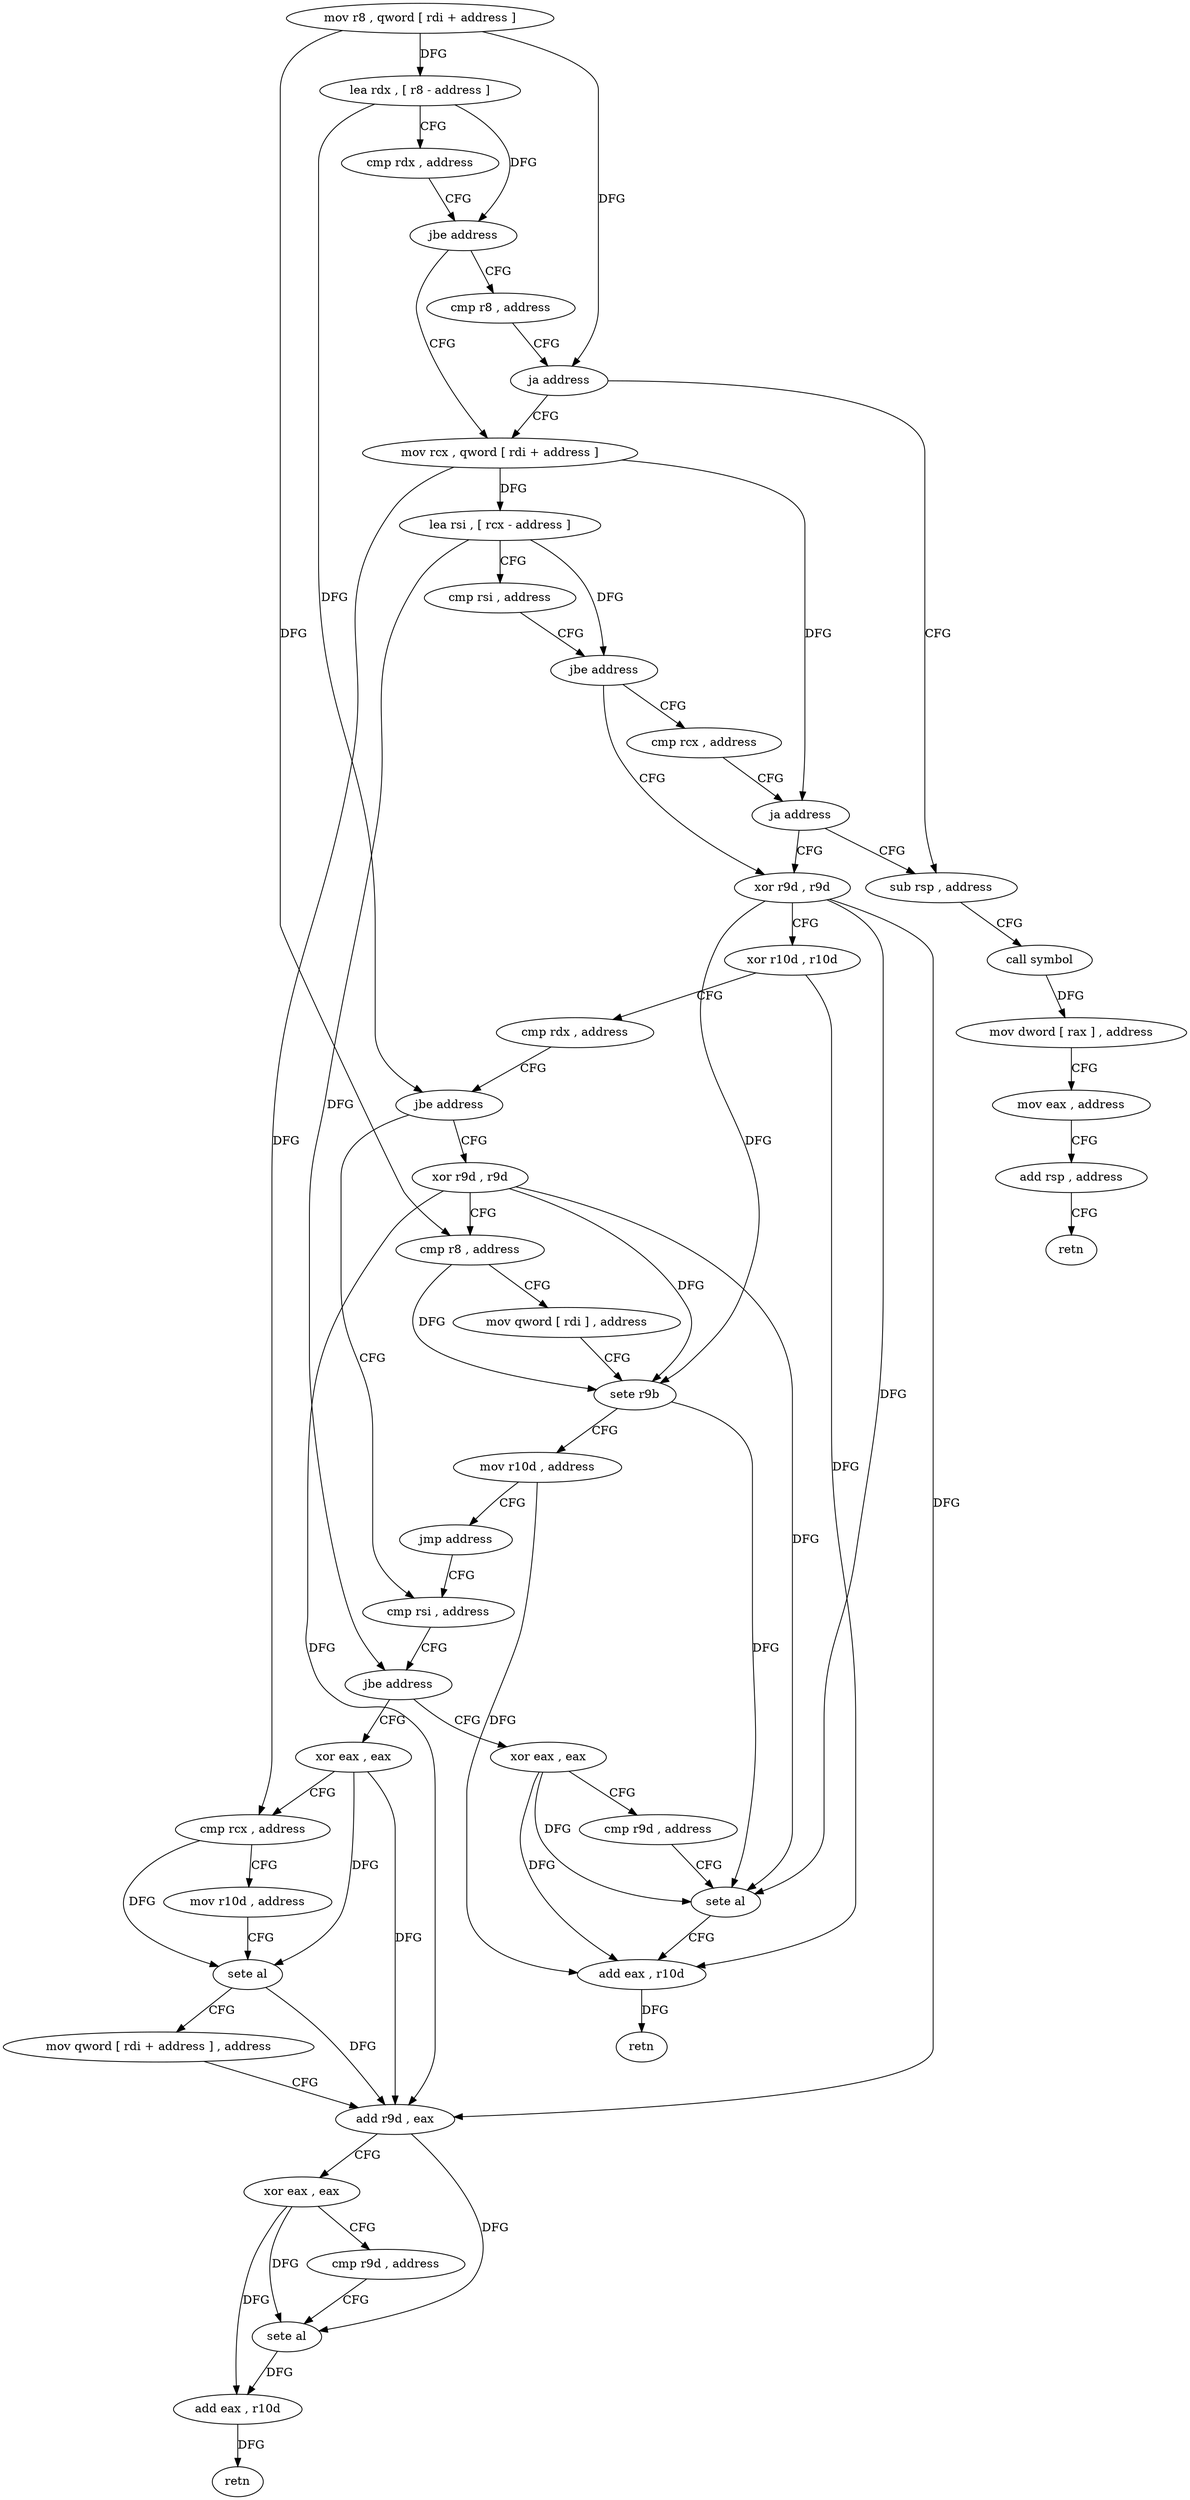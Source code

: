 digraph "func" {
"4290368" [label = "mov r8 , qword [ rdi + address ]" ]
"4290372" [label = "lea rdx , [ r8 - address ]" ]
"4290379" [label = "cmp rdx , address" ]
"4290383" [label = "jbe address" ]
"4290398" [label = "mov rcx , qword [ rdi + address ]" ]
"4290385" [label = "cmp r8 , address" ]
"4290402" [label = "lea rsi , [ rcx - address ]" ]
"4290409" [label = "cmp rsi , address" ]
"4290413" [label = "jbe address" ]
"4290424" [label = "xor r9d , r9d" ]
"4290415" [label = "cmp rcx , address" ]
"4290392" [label = "ja address" ]
"4290544" [label = "sub rsp , address" ]
"4290427" [label = "xor r10d , r10d" ]
"4290430" [label = "cmp rdx , address" ]
"4290434" [label = "jbe address" ]
"4290512" [label = "xor r9d , r9d" ]
"4290436" [label = "cmp rsi , address" ]
"4290422" [label = "ja address" ]
"4290548" [label = "call symbol" ]
"4290553" [label = "mov dword [ rax ] , address" ]
"4290559" [label = "mov eax , address" ]
"4290564" [label = "add rsp , address" ]
"4290568" [label = "retn" ]
"4290515" [label = "cmp r8 , address" ]
"4290522" [label = "mov qword [ rdi ] , address" ]
"4290529" [label = "sete r9b" ]
"4290533" [label = "mov r10d , address" ]
"4290539" [label = "jmp address" ]
"4290440" [label = "jbe address" ]
"4290464" [label = "xor eax , eax" ]
"4290442" [label = "xor eax , eax" ]
"4290466" [label = "cmp rcx , address" ]
"4290473" [label = "mov r10d , address" ]
"4290479" [label = "sete al" ]
"4290482" [label = "mov qword [ rdi + address ] , address" ]
"4290490" [label = "add r9d , eax" ]
"4290493" [label = "xor eax , eax" ]
"4290495" [label = "cmp r9d , address" ]
"4290499" [label = "sete al" ]
"4290502" [label = "add eax , r10d" ]
"4290505" [label = "retn" ]
"4290444" [label = "cmp r9d , address" ]
"4290448" [label = "sete al" ]
"4290451" [label = "add eax , r10d" ]
"4290454" [label = "retn" ]
"4290368" -> "4290372" [ label = "DFG" ]
"4290368" -> "4290392" [ label = "DFG" ]
"4290368" -> "4290515" [ label = "DFG" ]
"4290372" -> "4290379" [ label = "CFG" ]
"4290372" -> "4290383" [ label = "DFG" ]
"4290372" -> "4290434" [ label = "DFG" ]
"4290379" -> "4290383" [ label = "CFG" ]
"4290383" -> "4290398" [ label = "CFG" ]
"4290383" -> "4290385" [ label = "CFG" ]
"4290398" -> "4290402" [ label = "DFG" ]
"4290398" -> "4290422" [ label = "DFG" ]
"4290398" -> "4290466" [ label = "DFG" ]
"4290385" -> "4290392" [ label = "CFG" ]
"4290402" -> "4290409" [ label = "CFG" ]
"4290402" -> "4290413" [ label = "DFG" ]
"4290402" -> "4290440" [ label = "DFG" ]
"4290409" -> "4290413" [ label = "CFG" ]
"4290413" -> "4290424" [ label = "CFG" ]
"4290413" -> "4290415" [ label = "CFG" ]
"4290424" -> "4290427" [ label = "CFG" ]
"4290424" -> "4290529" [ label = "DFG" ]
"4290424" -> "4290490" [ label = "DFG" ]
"4290424" -> "4290448" [ label = "DFG" ]
"4290415" -> "4290422" [ label = "CFG" ]
"4290392" -> "4290544" [ label = "CFG" ]
"4290392" -> "4290398" [ label = "CFG" ]
"4290544" -> "4290548" [ label = "CFG" ]
"4290427" -> "4290430" [ label = "CFG" ]
"4290427" -> "4290451" [ label = "DFG" ]
"4290430" -> "4290434" [ label = "CFG" ]
"4290434" -> "4290512" [ label = "CFG" ]
"4290434" -> "4290436" [ label = "CFG" ]
"4290512" -> "4290515" [ label = "CFG" ]
"4290512" -> "4290529" [ label = "DFG" ]
"4290512" -> "4290490" [ label = "DFG" ]
"4290512" -> "4290448" [ label = "DFG" ]
"4290436" -> "4290440" [ label = "CFG" ]
"4290422" -> "4290544" [ label = "CFG" ]
"4290422" -> "4290424" [ label = "CFG" ]
"4290548" -> "4290553" [ label = "DFG" ]
"4290553" -> "4290559" [ label = "CFG" ]
"4290559" -> "4290564" [ label = "CFG" ]
"4290564" -> "4290568" [ label = "CFG" ]
"4290515" -> "4290522" [ label = "CFG" ]
"4290515" -> "4290529" [ label = "DFG" ]
"4290522" -> "4290529" [ label = "CFG" ]
"4290529" -> "4290533" [ label = "CFG" ]
"4290529" -> "4290448" [ label = "DFG" ]
"4290533" -> "4290539" [ label = "CFG" ]
"4290533" -> "4290451" [ label = "DFG" ]
"4290539" -> "4290436" [ label = "CFG" ]
"4290440" -> "4290464" [ label = "CFG" ]
"4290440" -> "4290442" [ label = "CFG" ]
"4290464" -> "4290466" [ label = "CFG" ]
"4290464" -> "4290479" [ label = "DFG" ]
"4290464" -> "4290490" [ label = "DFG" ]
"4290442" -> "4290444" [ label = "CFG" ]
"4290442" -> "4290448" [ label = "DFG" ]
"4290442" -> "4290451" [ label = "DFG" ]
"4290466" -> "4290473" [ label = "CFG" ]
"4290466" -> "4290479" [ label = "DFG" ]
"4290473" -> "4290479" [ label = "CFG" ]
"4290479" -> "4290482" [ label = "CFG" ]
"4290479" -> "4290490" [ label = "DFG" ]
"4290482" -> "4290490" [ label = "CFG" ]
"4290490" -> "4290493" [ label = "CFG" ]
"4290490" -> "4290499" [ label = "DFG" ]
"4290493" -> "4290495" [ label = "CFG" ]
"4290493" -> "4290499" [ label = "DFG" ]
"4290493" -> "4290502" [ label = "DFG" ]
"4290495" -> "4290499" [ label = "CFG" ]
"4290499" -> "4290502" [ label = "DFG" ]
"4290502" -> "4290505" [ label = "DFG" ]
"4290444" -> "4290448" [ label = "CFG" ]
"4290448" -> "4290451" [ label = "CFG" ]
"4290451" -> "4290454" [ label = "DFG" ]
}
